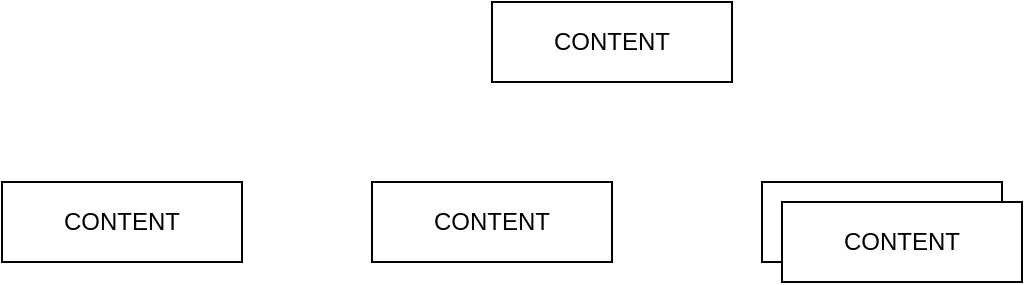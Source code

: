<mxfile version="22.1.18" type="github">
  <diagram name="Page-1" id="IlxNbbEsVztZquxknZKG">
    <mxGraphModel dx="880" dy="506" grid="1" gridSize="10" guides="1" tooltips="1" connect="1" arrows="1" fold="1" page="1" pageScale="1" pageWidth="850" pageHeight="1100" math="0" shadow="0">
      <root>
        <mxCell id="0" />
        <mxCell id="1" parent="0" />
        <mxCell id="j7pvpTHvhTgiDz8gd9h6-1" value="CONTENT" style="rounded=0;whiteSpace=wrap;html=1;" vertex="1" parent="1">
          <mxGeometry x="365" y="100" width="120" height="40" as="geometry" />
        </mxCell>
        <mxCell id="j7pvpTHvhTgiDz8gd9h6-2" value="CONTENT" style="rounded=0;whiteSpace=wrap;html=1;" vertex="1" parent="1">
          <mxGeometry x="120" y="190" width="120" height="40" as="geometry" />
        </mxCell>
        <mxCell id="j7pvpTHvhTgiDz8gd9h6-3" value="CONTENT" style="rounded=0;whiteSpace=wrap;html=1;" vertex="1" parent="1">
          <mxGeometry x="305" y="190" width="120" height="40" as="geometry" />
        </mxCell>
        <mxCell id="j7pvpTHvhTgiDz8gd9h6-4" value="CONTENT" style="rounded=0;whiteSpace=wrap;html=1;" vertex="1" parent="1">
          <mxGeometry x="500" y="190" width="120" height="40" as="geometry" />
        </mxCell>
        <mxCell id="j7pvpTHvhTgiDz8gd9h6-5" value="CONTENT" style="rounded=0;whiteSpace=wrap;html=1;" vertex="1" parent="1">
          <mxGeometry x="510" y="200" width="120" height="40" as="geometry" />
        </mxCell>
      </root>
    </mxGraphModel>
  </diagram>
</mxfile>
